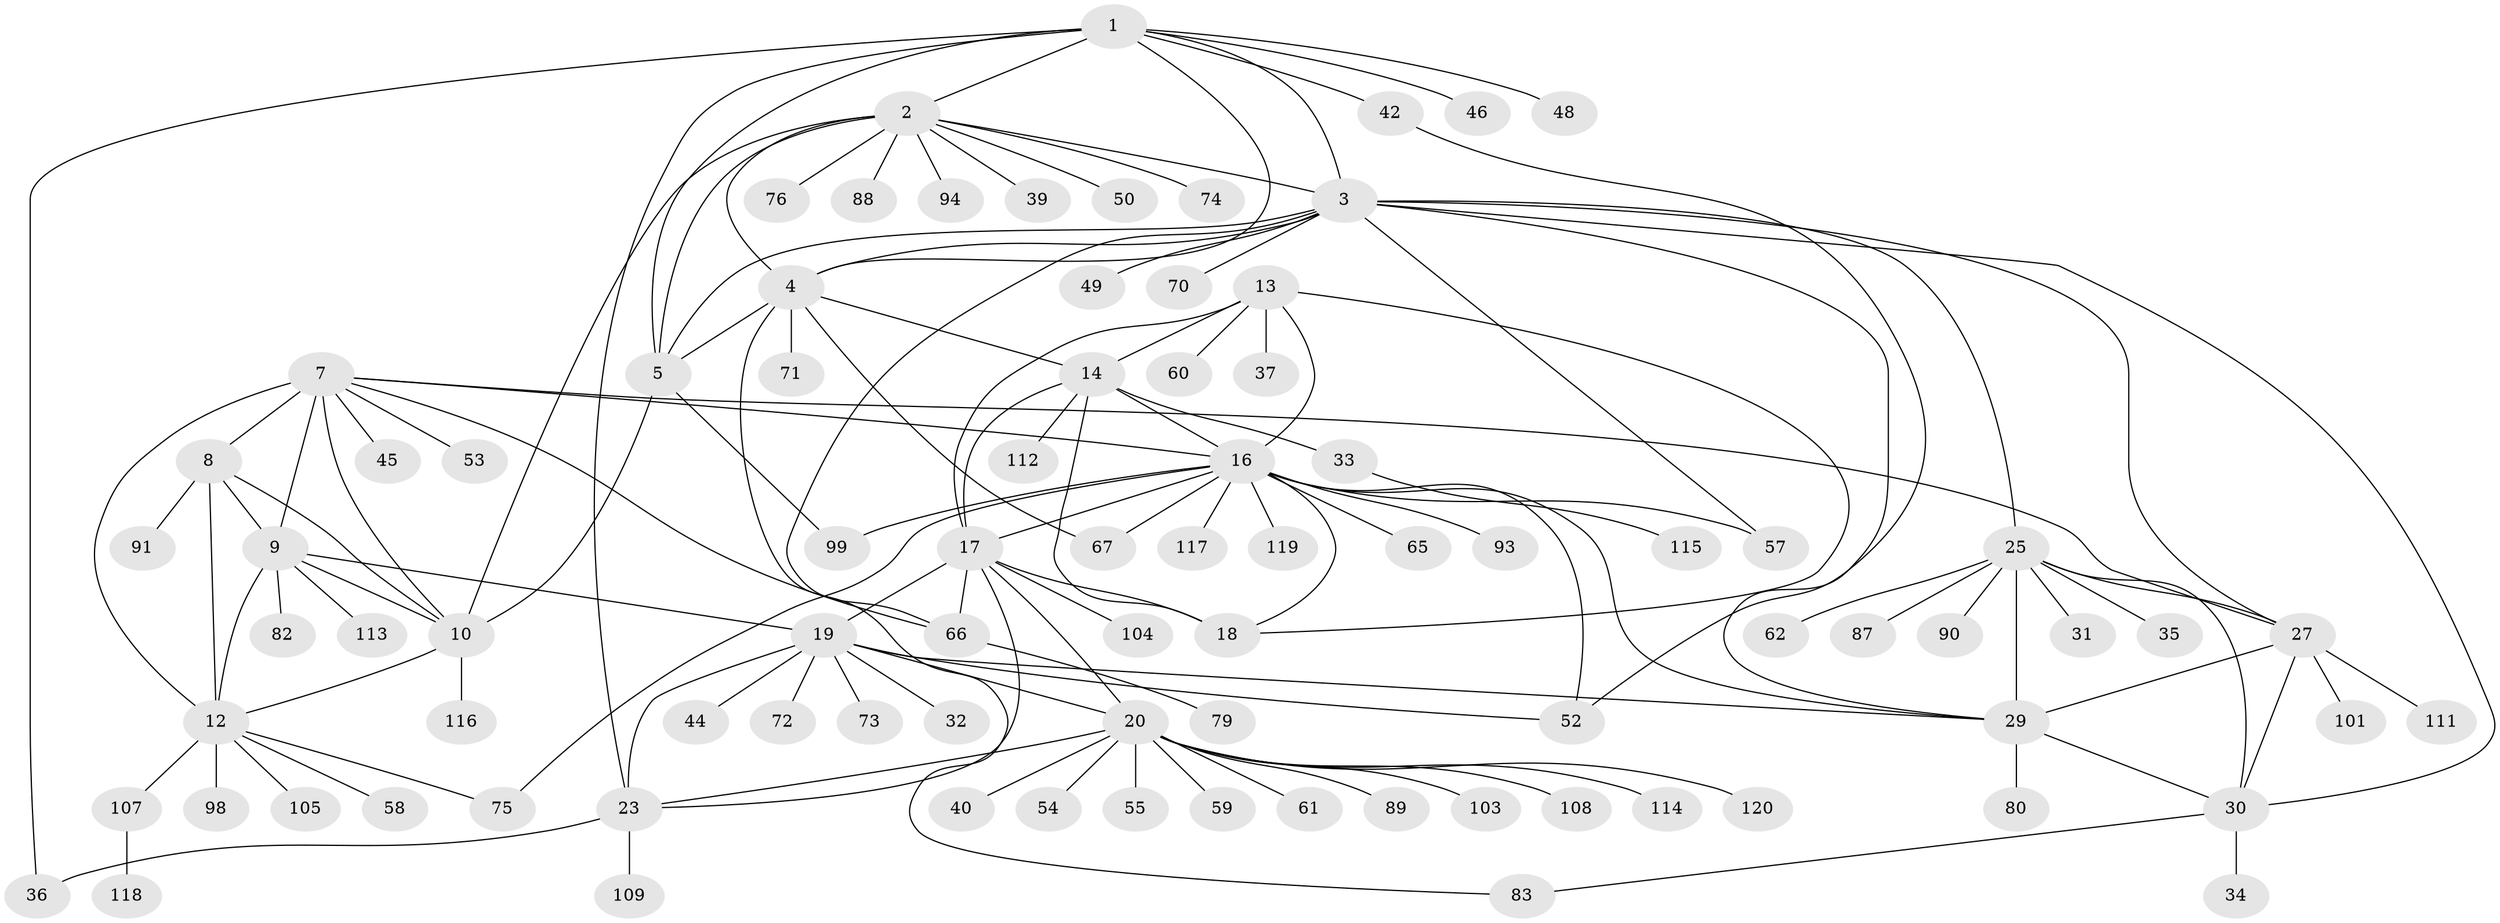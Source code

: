// Generated by graph-tools (version 1.1) at 2025/24/03/03/25 07:24:09]
// undirected, 88 vertices, 131 edges
graph export_dot {
graph [start="1"]
  node [color=gray90,style=filled];
  1 [super="+69"];
  2 [super="+92"];
  3 [super="+28"];
  4 [super="+43"];
  5 [super="+6"];
  7 [super="+11"];
  8 [super="+47"];
  9 [super="+56"];
  10 [super="+106"];
  12 [super="+38"];
  13 [super="+51"];
  14 [super="+15"];
  16 [super="+68"];
  17 [super="+22"];
  18;
  19 [super="+21"];
  20 [super="+24"];
  23 [super="+110"];
  25 [super="+26"];
  27 [super="+64"];
  29 [super="+96"];
  30 [super="+78"];
  31;
  32;
  33;
  34;
  35 [super="+41"];
  36 [super="+102"];
  37 [super="+77"];
  39;
  40;
  42 [super="+100"];
  44;
  45;
  46 [super="+86"];
  48;
  49;
  50;
  52 [super="+63"];
  53;
  54;
  55;
  57;
  58;
  59;
  60;
  61;
  62 [super="+85"];
  65;
  66 [super="+81"];
  67;
  70;
  71;
  72;
  73;
  74;
  75 [super="+84"];
  76;
  79;
  80;
  82;
  83 [super="+97"];
  87;
  88;
  89;
  90;
  91;
  93;
  94 [super="+95"];
  98;
  99;
  101;
  103;
  104;
  105;
  107;
  108;
  109;
  111;
  112;
  113;
  114;
  115;
  116;
  117;
  118;
  119;
  120;
  1 -- 2;
  1 -- 3;
  1 -- 4;
  1 -- 5 [weight=2];
  1 -- 23;
  1 -- 36;
  1 -- 42;
  1 -- 46;
  1 -- 48;
  2 -- 3;
  2 -- 4;
  2 -- 5 [weight=2];
  2 -- 39;
  2 -- 50;
  2 -- 74;
  2 -- 76;
  2 -- 88;
  2 -- 94;
  2 -- 10;
  3 -- 4;
  3 -- 5 [weight=2];
  3 -- 70;
  3 -- 49;
  3 -- 25 [weight=2];
  3 -- 27;
  3 -- 29;
  3 -- 30;
  3 -- 57;
  3 -- 66;
  4 -- 5 [weight=2];
  4 -- 67;
  4 -- 71;
  4 -- 14;
  4 -- 83;
  5 -- 99;
  5 -- 10;
  7 -- 8 [weight=2];
  7 -- 9 [weight=2];
  7 -- 10 [weight=2];
  7 -- 12 [weight=2];
  7 -- 45;
  7 -- 53;
  7 -- 66;
  7 -- 16;
  7 -- 27;
  8 -- 9;
  8 -- 10;
  8 -- 12;
  8 -- 91;
  9 -- 10;
  9 -- 12;
  9 -- 19;
  9 -- 113;
  9 -- 82;
  10 -- 12;
  10 -- 116;
  12 -- 58;
  12 -- 75;
  12 -- 98;
  12 -- 105;
  12 -- 107;
  13 -- 14 [weight=2];
  13 -- 16;
  13 -- 17;
  13 -- 18;
  13 -- 37;
  13 -- 60;
  14 -- 16 [weight=2];
  14 -- 17 [weight=2];
  14 -- 18 [weight=2];
  14 -- 33;
  14 -- 112;
  16 -- 17;
  16 -- 18;
  16 -- 29;
  16 -- 52;
  16 -- 57;
  16 -- 65;
  16 -- 67;
  16 -- 75;
  16 -- 93;
  16 -- 99;
  16 -- 117;
  16 -- 119;
  17 -- 18;
  17 -- 104;
  17 -- 66;
  17 -- 19 [weight=2];
  17 -- 20 [weight=2];
  17 -- 23;
  19 -- 20 [weight=4];
  19 -- 23 [weight=2];
  19 -- 44;
  19 -- 52;
  19 -- 72;
  19 -- 32;
  19 -- 73;
  19 -- 29;
  20 -- 23 [weight=2];
  20 -- 54;
  20 -- 55;
  20 -- 61;
  20 -- 103;
  20 -- 108;
  20 -- 114;
  20 -- 40;
  20 -- 120;
  20 -- 89;
  20 -- 59;
  23 -- 36;
  23 -- 109;
  25 -- 27 [weight=2];
  25 -- 29 [weight=2];
  25 -- 30 [weight=2];
  25 -- 62;
  25 -- 87;
  25 -- 35;
  25 -- 90;
  25 -- 31;
  27 -- 29;
  27 -- 30;
  27 -- 111;
  27 -- 101;
  29 -- 30;
  29 -- 80;
  30 -- 34;
  30 -- 83;
  33 -- 115;
  42 -- 52;
  66 -- 79;
  107 -- 118;
}

